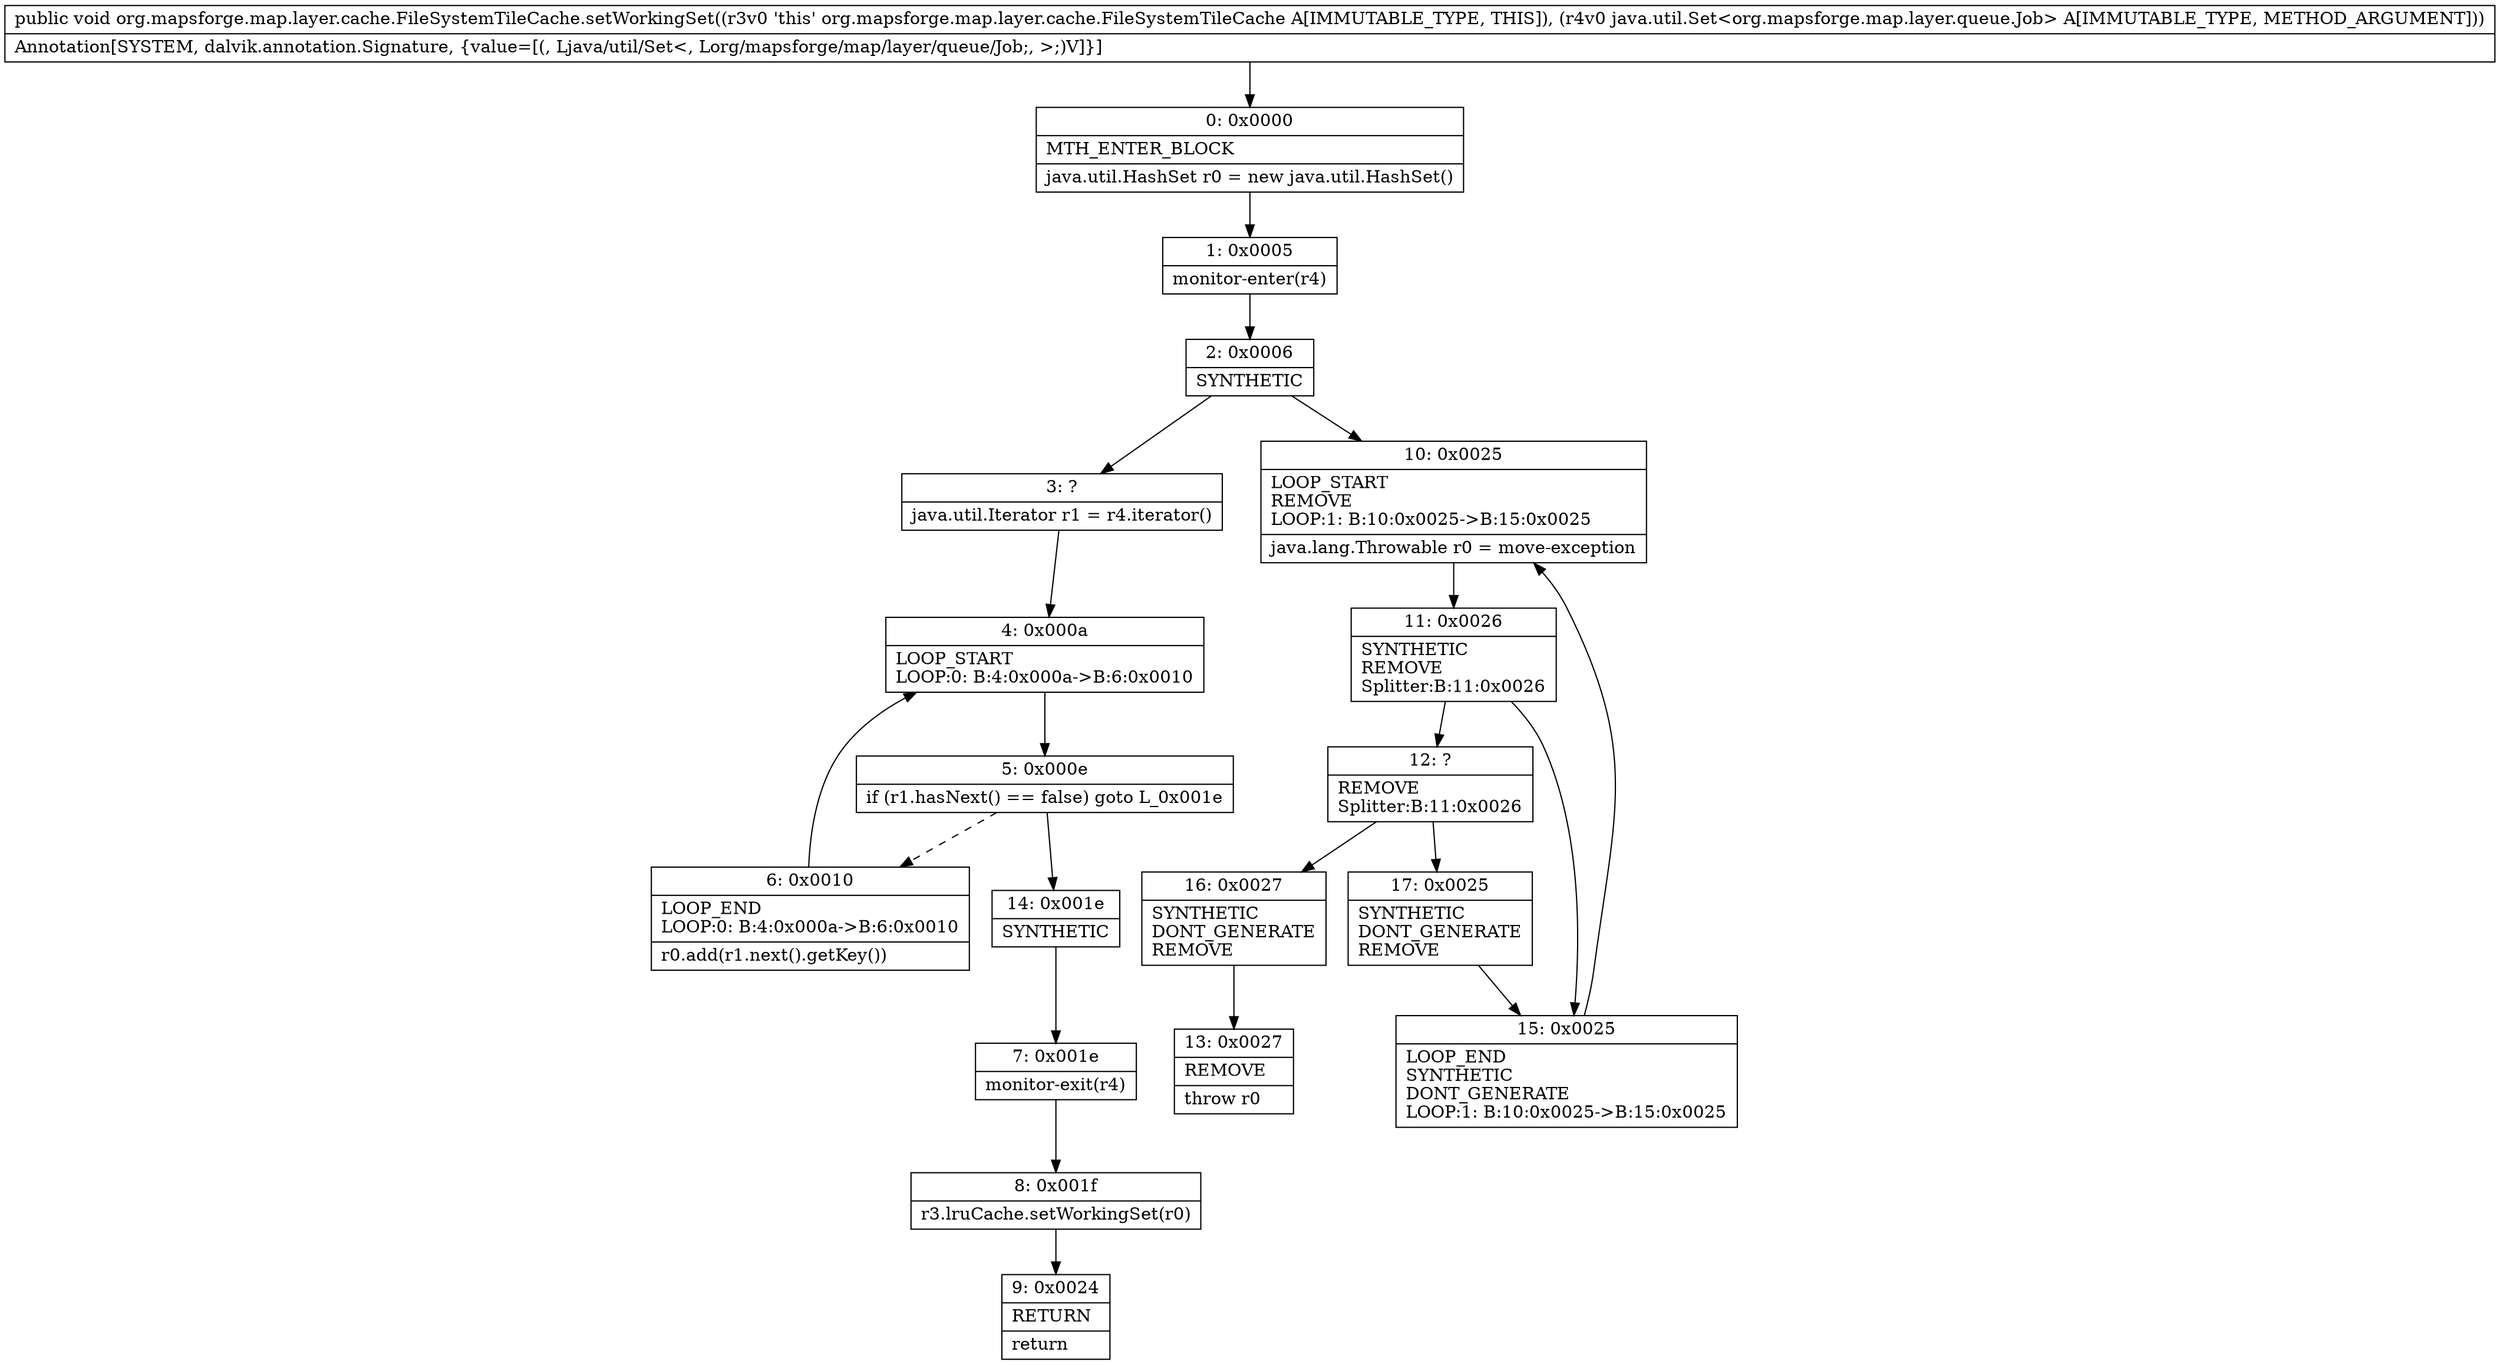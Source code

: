 digraph "CFG fororg.mapsforge.map.layer.cache.FileSystemTileCache.setWorkingSet(Ljava\/util\/Set;)V" {
Node_0 [shape=record,label="{0\:\ 0x0000|MTH_ENTER_BLOCK\l|java.util.HashSet r0 = new java.util.HashSet()\l}"];
Node_1 [shape=record,label="{1\:\ 0x0005|monitor\-enter(r4)\l}"];
Node_2 [shape=record,label="{2\:\ 0x0006|SYNTHETIC\l}"];
Node_3 [shape=record,label="{3\:\ ?|java.util.Iterator r1 = r4.iterator()\l}"];
Node_4 [shape=record,label="{4\:\ 0x000a|LOOP_START\lLOOP:0: B:4:0x000a\-\>B:6:0x0010\l}"];
Node_5 [shape=record,label="{5\:\ 0x000e|if (r1.hasNext() == false) goto L_0x001e\l}"];
Node_6 [shape=record,label="{6\:\ 0x0010|LOOP_END\lLOOP:0: B:4:0x000a\-\>B:6:0x0010\l|r0.add(r1.next().getKey())\l}"];
Node_7 [shape=record,label="{7\:\ 0x001e|monitor\-exit(r4)\l}"];
Node_8 [shape=record,label="{8\:\ 0x001f|r3.lruCache.setWorkingSet(r0)\l}"];
Node_9 [shape=record,label="{9\:\ 0x0024|RETURN\l|return\l}"];
Node_10 [shape=record,label="{10\:\ 0x0025|LOOP_START\lREMOVE\lLOOP:1: B:10:0x0025\-\>B:15:0x0025\l|java.lang.Throwable r0 = move\-exception\l}"];
Node_11 [shape=record,label="{11\:\ 0x0026|SYNTHETIC\lREMOVE\lSplitter:B:11:0x0026\l}"];
Node_12 [shape=record,label="{12\:\ ?|REMOVE\lSplitter:B:11:0x0026\l}"];
Node_13 [shape=record,label="{13\:\ 0x0027|REMOVE\l|throw r0\l}"];
Node_14 [shape=record,label="{14\:\ 0x001e|SYNTHETIC\l}"];
Node_15 [shape=record,label="{15\:\ 0x0025|LOOP_END\lSYNTHETIC\lDONT_GENERATE\lLOOP:1: B:10:0x0025\-\>B:15:0x0025\l}"];
Node_16 [shape=record,label="{16\:\ 0x0027|SYNTHETIC\lDONT_GENERATE\lREMOVE\l}"];
Node_17 [shape=record,label="{17\:\ 0x0025|SYNTHETIC\lDONT_GENERATE\lREMOVE\l}"];
MethodNode[shape=record,label="{public void org.mapsforge.map.layer.cache.FileSystemTileCache.setWorkingSet((r3v0 'this' org.mapsforge.map.layer.cache.FileSystemTileCache A[IMMUTABLE_TYPE, THIS]), (r4v0 java.util.Set\<org.mapsforge.map.layer.queue.Job\> A[IMMUTABLE_TYPE, METHOD_ARGUMENT]))  | Annotation[SYSTEM, dalvik.annotation.Signature, \{value=[(, Ljava\/util\/Set\<, Lorg\/mapsforge\/map\/layer\/queue\/Job;, \>;)V]\}]\l}"];
MethodNode -> Node_0;
Node_0 -> Node_1;
Node_1 -> Node_2;
Node_2 -> Node_3;
Node_2 -> Node_10;
Node_3 -> Node_4;
Node_4 -> Node_5;
Node_5 -> Node_6[style=dashed];
Node_5 -> Node_14;
Node_6 -> Node_4;
Node_7 -> Node_8;
Node_8 -> Node_9;
Node_10 -> Node_11;
Node_11 -> Node_12;
Node_11 -> Node_15;
Node_12 -> Node_16;
Node_12 -> Node_17;
Node_14 -> Node_7;
Node_15 -> Node_10;
Node_16 -> Node_13;
Node_17 -> Node_15;
}

